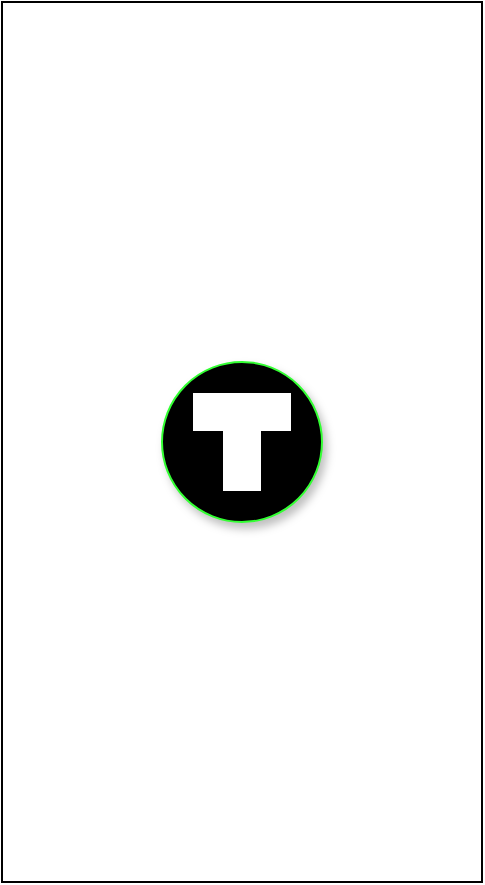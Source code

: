<mxfile>
    <diagram id="4hEcme3fww52BekjLh4z" name="Page-1">
        <mxGraphModel dx="621" dy="513" grid="0" gridSize="10" guides="1" tooltips="1" connect="1" arrows="1" fold="1" page="1" pageScale="1" pageWidth="850" pageHeight="1100" math="0" shadow="0">
            <root>
                <mxCell id="0"/>
                <mxCell id="1" parent="0"/>
                <mxCell id="5" value="" style="group" parent="1" vertex="1" connectable="0">
                    <mxGeometry x="234" y="15" width="240" height="440" as="geometry"/>
                </mxCell>
                <mxCell id="2" value="" style="rounded=0;whiteSpace=wrap;html=1;" parent="5" vertex="1">
                    <mxGeometry width="240" height="440" as="geometry"/>
                </mxCell>
                <mxCell id="3" value="" style="ellipse;whiteSpace=wrap;html=1;aspect=fixed;fillColor=#000000;strokeColor=#33FF33;shadow=1;" parent="5" vertex="1">
                    <mxGeometry x="80" y="180" width="80" height="80" as="geometry"/>
                </mxCell>
                <mxCell id="4" value="" style="shape=tee;whiteSpace=wrap;html=1;" parent="5" vertex="1">
                    <mxGeometry x="95" y="195" width="50" height="50" as="geometry"/>
                </mxCell>
            </root>
        </mxGraphModel>
    </diagram>
</mxfile>